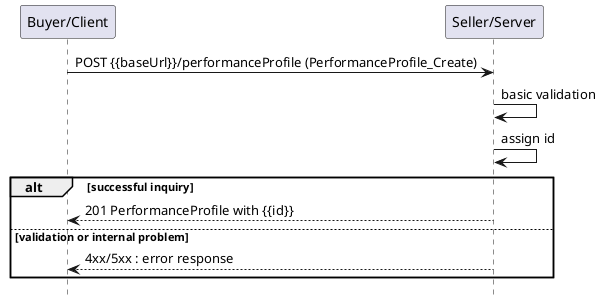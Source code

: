 @startuml useCase1


hide footbox

participant "Buyer/Client" as B
participant "Seller/Server" as S

B -> S : POST {{baseUrl}}/performanceProfile (PerformanceProfile_Create)

S -> S : basic validation
S -> S : assign id
alt successful inquiry
    B <-- S : 201 PerformanceProfile with {{id}}
else validation or internal problem
    B <-- S: 4xx/5xx : error response
end
@enduml